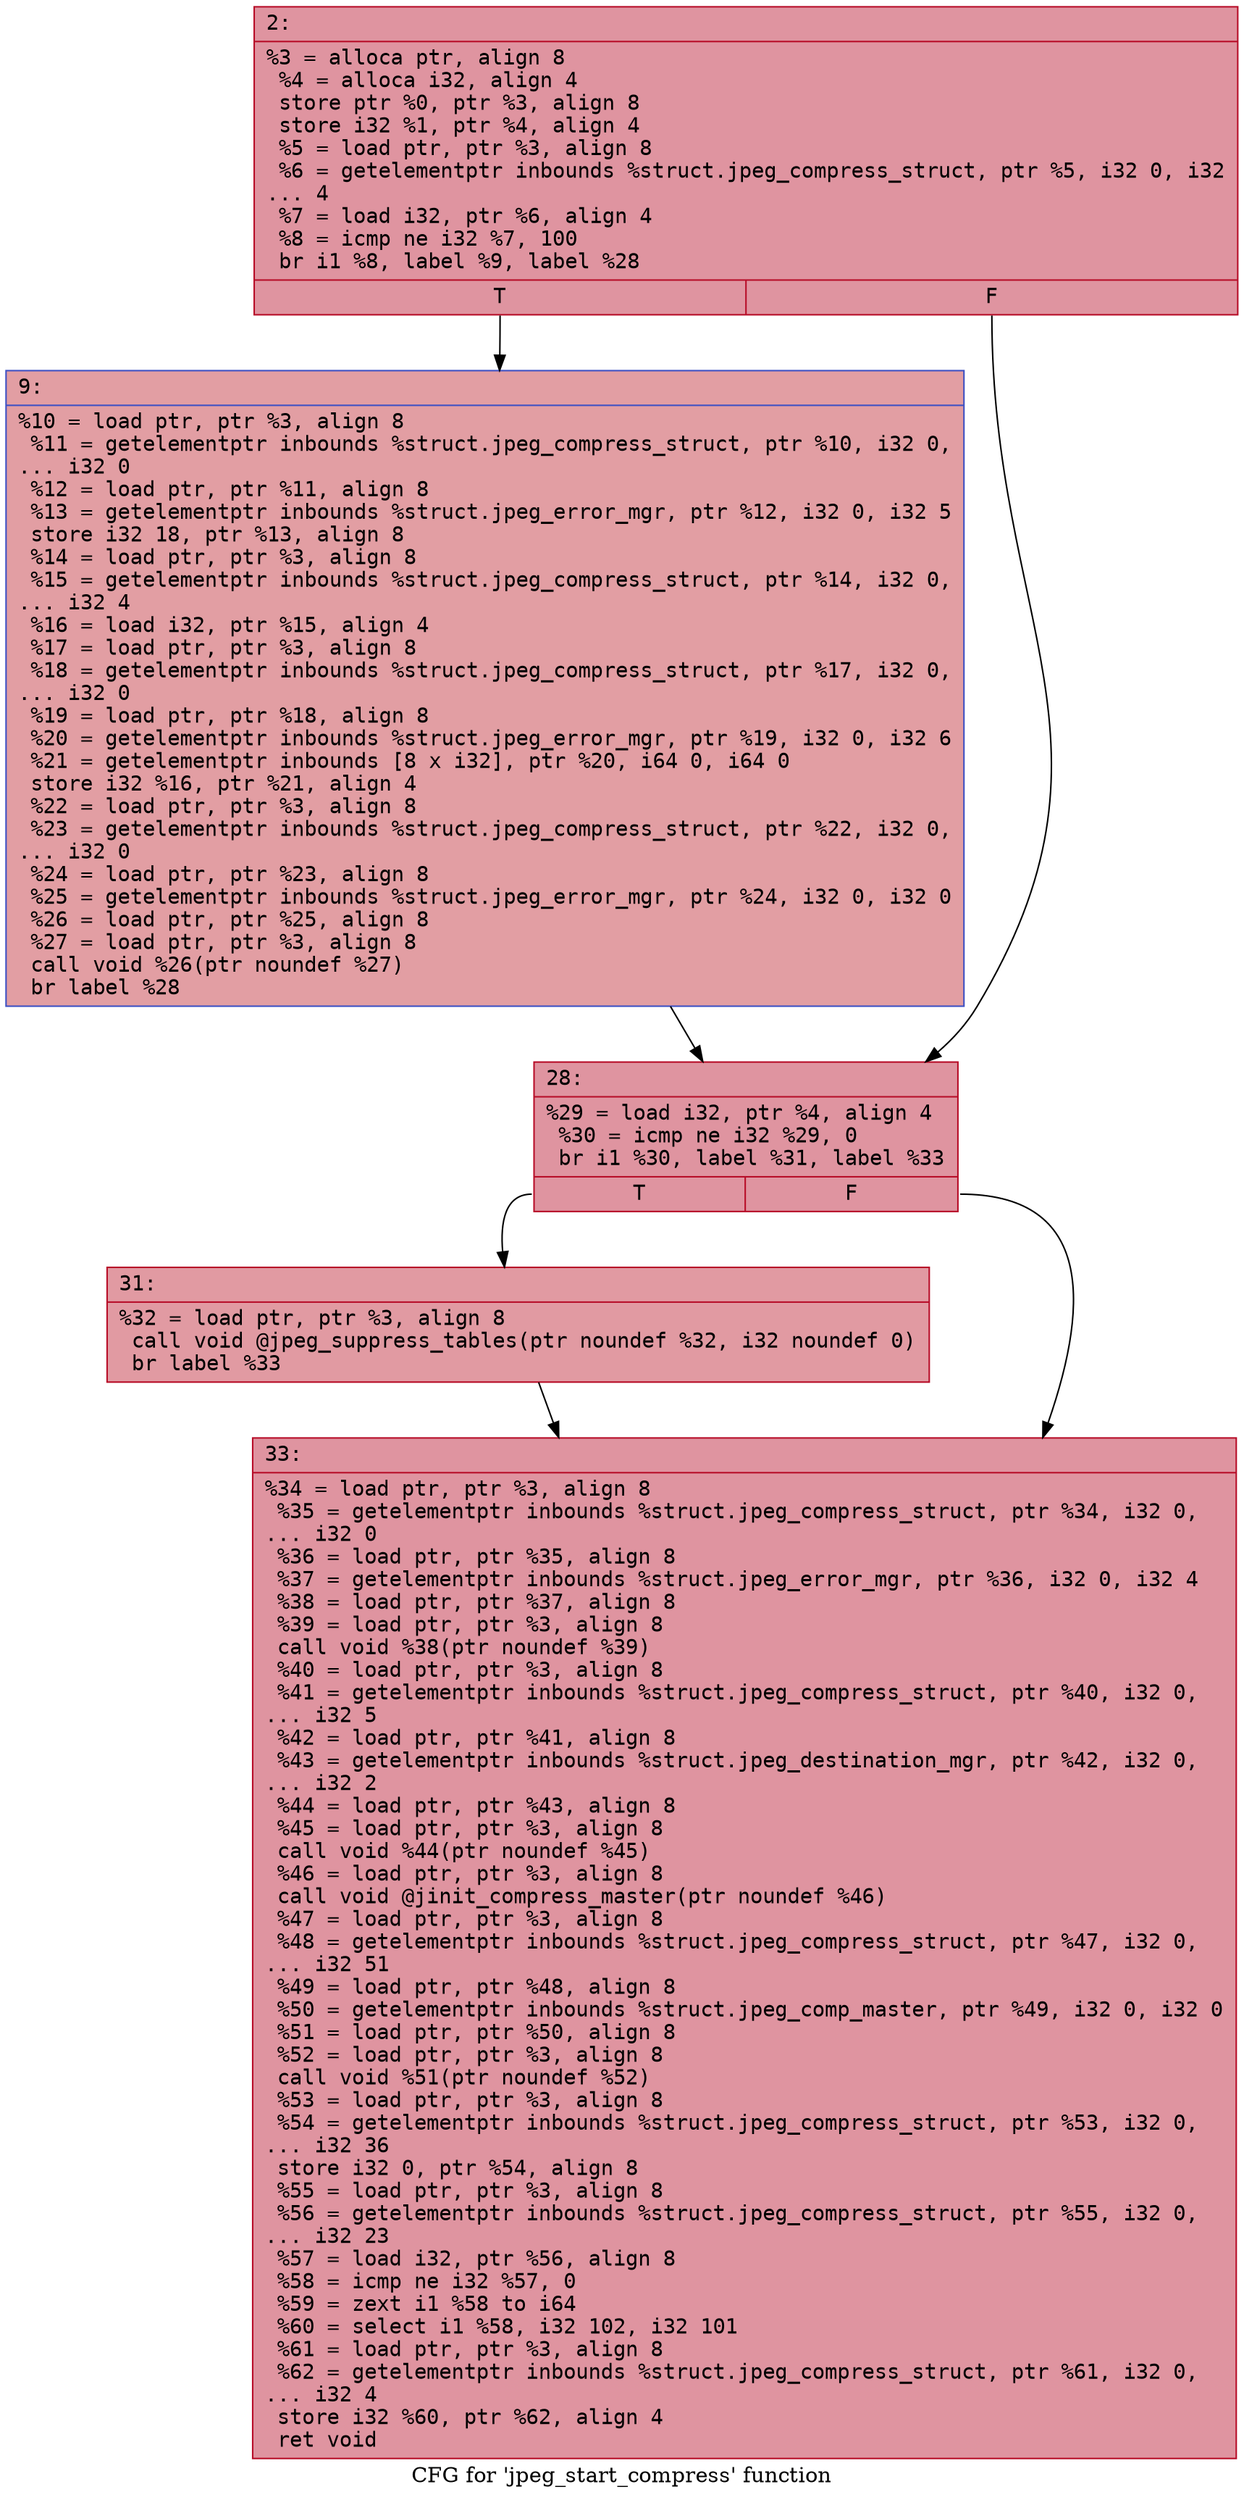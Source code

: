 digraph "CFG for 'jpeg_start_compress' function" {
	label="CFG for 'jpeg_start_compress' function";

	Node0x6000028e5f40 [shape=record,color="#b70d28ff", style=filled, fillcolor="#b70d2870" fontname="Courier",label="{2:\l|  %3 = alloca ptr, align 8\l  %4 = alloca i32, align 4\l  store ptr %0, ptr %3, align 8\l  store i32 %1, ptr %4, align 4\l  %5 = load ptr, ptr %3, align 8\l  %6 = getelementptr inbounds %struct.jpeg_compress_struct, ptr %5, i32 0, i32\l... 4\l  %7 = load i32, ptr %6, align 4\l  %8 = icmp ne i32 %7, 100\l  br i1 %8, label %9, label %28\l|{<s0>T|<s1>F}}"];
	Node0x6000028e5f40:s0 -> Node0x6000028e5f90[tooltip="2 -> 9\nProbability 50.00%" ];
	Node0x6000028e5f40:s1 -> Node0x6000028e5fe0[tooltip="2 -> 28\nProbability 50.00%" ];
	Node0x6000028e5f90 [shape=record,color="#3d50c3ff", style=filled, fillcolor="#be242e70" fontname="Courier",label="{9:\l|  %10 = load ptr, ptr %3, align 8\l  %11 = getelementptr inbounds %struct.jpeg_compress_struct, ptr %10, i32 0,\l... i32 0\l  %12 = load ptr, ptr %11, align 8\l  %13 = getelementptr inbounds %struct.jpeg_error_mgr, ptr %12, i32 0, i32 5\l  store i32 18, ptr %13, align 8\l  %14 = load ptr, ptr %3, align 8\l  %15 = getelementptr inbounds %struct.jpeg_compress_struct, ptr %14, i32 0,\l... i32 4\l  %16 = load i32, ptr %15, align 4\l  %17 = load ptr, ptr %3, align 8\l  %18 = getelementptr inbounds %struct.jpeg_compress_struct, ptr %17, i32 0,\l... i32 0\l  %19 = load ptr, ptr %18, align 8\l  %20 = getelementptr inbounds %struct.jpeg_error_mgr, ptr %19, i32 0, i32 6\l  %21 = getelementptr inbounds [8 x i32], ptr %20, i64 0, i64 0\l  store i32 %16, ptr %21, align 4\l  %22 = load ptr, ptr %3, align 8\l  %23 = getelementptr inbounds %struct.jpeg_compress_struct, ptr %22, i32 0,\l... i32 0\l  %24 = load ptr, ptr %23, align 8\l  %25 = getelementptr inbounds %struct.jpeg_error_mgr, ptr %24, i32 0, i32 0\l  %26 = load ptr, ptr %25, align 8\l  %27 = load ptr, ptr %3, align 8\l  call void %26(ptr noundef %27)\l  br label %28\l}"];
	Node0x6000028e5f90 -> Node0x6000028e5fe0[tooltip="9 -> 28\nProbability 100.00%" ];
	Node0x6000028e5fe0 [shape=record,color="#b70d28ff", style=filled, fillcolor="#b70d2870" fontname="Courier",label="{28:\l|  %29 = load i32, ptr %4, align 4\l  %30 = icmp ne i32 %29, 0\l  br i1 %30, label %31, label %33\l|{<s0>T|<s1>F}}"];
	Node0x6000028e5fe0:s0 -> Node0x6000028e6030[tooltip="28 -> 31\nProbability 62.50%" ];
	Node0x6000028e5fe0:s1 -> Node0x6000028e6080[tooltip="28 -> 33\nProbability 37.50%" ];
	Node0x6000028e6030 [shape=record,color="#b70d28ff", style=filled, fillcolor="#bb1b2c70" fontname="Courier",label="{31:\l|  %32 = load ptr, ptr %3, align 8\l  call void @jpeg_suppress_tables(ptr noundef %32, i32 noundef 0)\l  br label %33\l}"];
	Node0x6000028e6030 -> Node0x6000028e6080[tooltip="31 -> 33\nProbability 100.00%" ];
	Node0x6000028e6080 [shape=record,color="#b70d28ff", style=filled, fillcolor="#b70d2870" fontname="Courier",label="{33:\l|  %34 = load ptr, ptr %3, align 8\l  %35 = getelementptr inbounds %struct.jpeg_compress_struct, ptr %34, i32 0,\l... i32 0\l  %36 = load ptr, ptr %35, align 8\l  %37 = getelementptr inbounds %struct.jpeg_error_mgr, ptr %36, i32 0, i32 4\l  %38 = load ptr, ptr %37, align 8\l  %39 = load ptr, ptr %3, align 8\l  call void %38(ptr noundef %39)\l  %40 = load ptr, ptr %3, align 8\l  %41 = getelementptr inbounds %struct.jpeg_compress_struct, ptr %40, i32 0,\l... i32 5\l  %42 = load ptr, ptr %41, align 8\l  %43 = getelementptr inbounds %struct.jpeg_destination_mgr, ptr %42, i32 0,\l... i32 2\l  %44 = load ptr, ptr %43, align 8\l  %45 = load ptr, ptr %3, align 8\l  call void %44(ptr noundef %45)\l  %46 = load ptr, ptr %3, align 8\l  call void @jinit_compress_master(ptr noundef %46)\l  %47 = load ptr, ptr %3, align 8\l  %48 = getelementptr inbounds %struct.jpeg_compress_struct, ptr %47, i32 0,\l... i32 51\l  %49 = load ptr, ptr %48, align 8\l  %50 = getelementptr inbounds %struct.jpeg_comp_master, ptr %49, i32 0, i32 0\l  %51 = load ptr, ptr %50, align 8\l  %52 = load ptr, ptr %3, align 8\l  call void %51(ptr noundef %52)\l  %53 = load ptr, ptr %3, align 8\l  %54 = getelementptr inbounds %struct.jpeg_compress_struct, ptr %53, i32 0,\l... i32 36\l  store i32 0, ptr %54, align 8\l  %55 = load ptr, ptr %3, align 8\l  %56 = getelementptr inbounds %struct.jpeg_compress_struct, ptr %55, i32 0,\l... i32 23\l  %57 = load i32, ptr %56, align 8\l  %58 = icmp ne i32 %57, 0\l  %59 = zext i1 %58 to i64\l  %60 = select i1 %58, i32 102, i32 101\l  %61 = load ptr, ptr %3, align 8\l  %62 = getelementptr inbounds %struct.jpeg_compress_struct, ptr %61, i32 0,\l... i32 4\l  store i32 %60, ptr %62, align 4\l  ret void\l}"];
}
